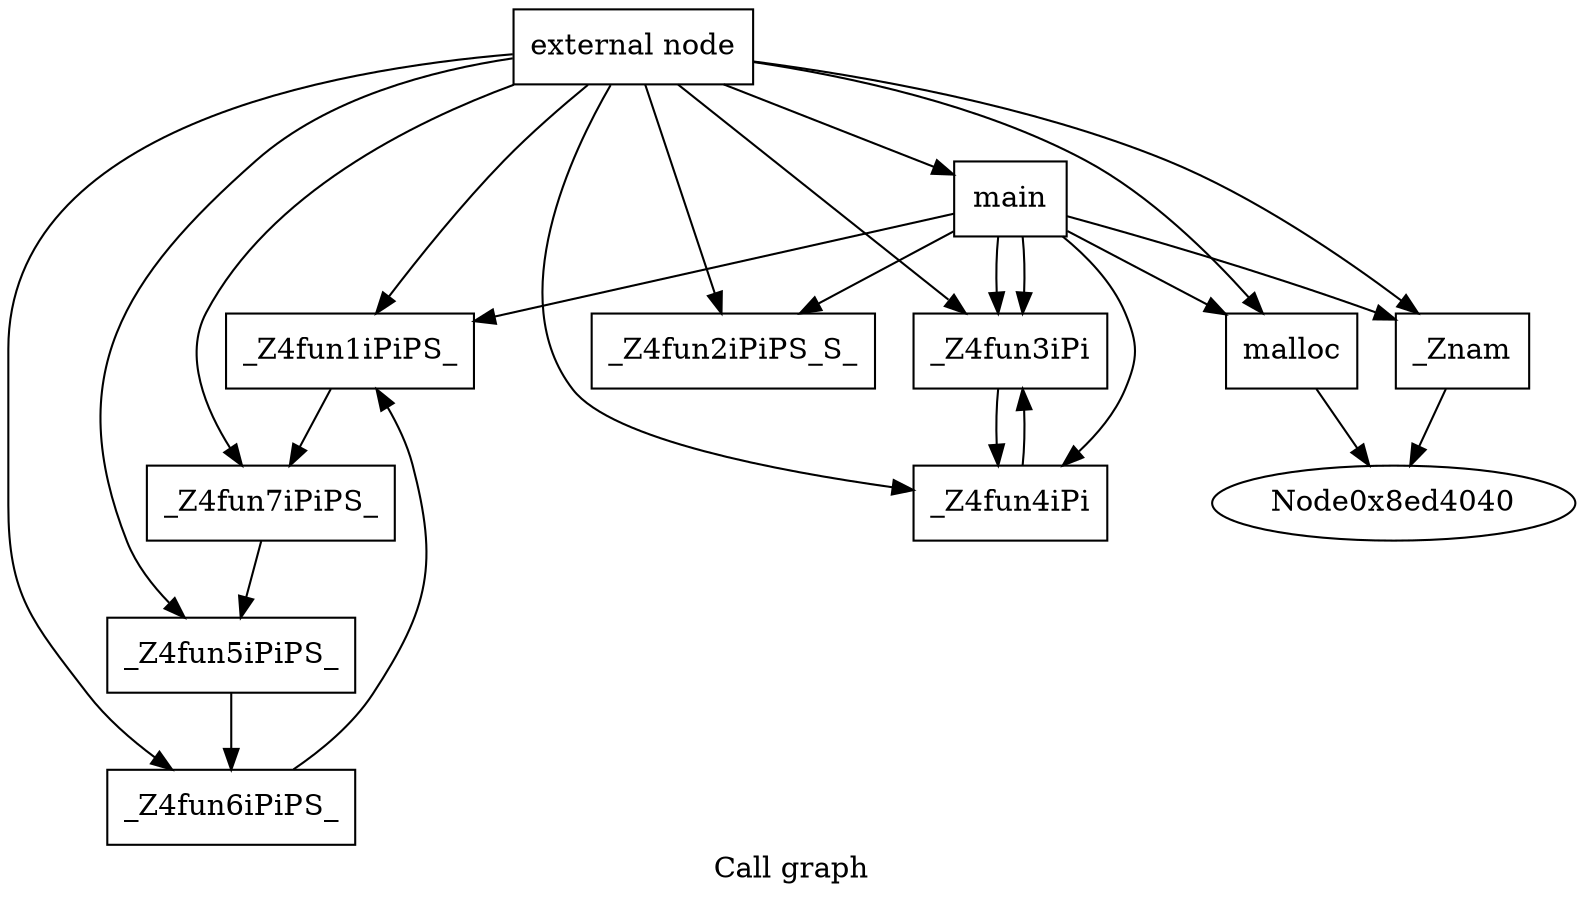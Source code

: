 digraph "Call graph" {
	label="Call graph";

	Node0x8ed4010 [shape=record,label="{external node}"];
	Node0x8ed4010 -> Node0x8ed40b0;
	Node0x8ed4010 -> Node0x8ed4150;
	Node0x8ed4010 -> Node0x8ed46c0;
	Node0x8ed4010 -> Node0x8ed47c0;
	Node0x8ed4010 -> Node0x8ed4830;
	Node0x8ed4010 -> Node0x8ed40e0;
	Node0x8ed4010 -> Node0x8ed49a0;
	Node0x8ed4010 -> Node0x8ed4a70;
	Node0x8ed4010 -> Node0x8ed4aa0;
	Node0x8ed4010 -> Node0x8ed4c70;
	Node0x8ed40b0 [shape=record,label="{_Z4fun1iPiPS_}"];
	Node0x8ed40b0 -> Node0x8ed4150;
	Node0x8ed4150 [shape=record,label="{_Z4fun7iPiPS_}"];
	Node0x8ed4150 -> Node0x8ed40e0;
	Node0x8ed40e0 [shape=record,label="{_Z4fun5iPiPS_}"];
	Node0x8ed40e0 -> Node0x8ed49a0;
	Node0x8ed46c0 [shape=record,label="{_Z4fun2iPiPS_S_}"];
	Node0x8ed47c0 [shape=record,label="{_Z4fun3iPi}"];
	Node0x8ed47c0 -> Node0x8ed4830;
	Node0x8ed4830 [shape=record,label="{_Z4fun4iPi}"];
	Node0x8ed4830 -> Node0x8ed47c0;
	Node0x8ed49a0 [shape=record,label="{_Z4fun6iPiPS_}"];
	Node0x8ed49a0 -> Node0x8ed40b0;
	Node0x8ed4a70 [shape=record,label="{main}"];
	Node0x8ed4a70 -> Node0x8ed40b0;
	Node0x8ed4a70 -> Node0x8ed46c0;
	Node0x8ed4a70 -> Node0x8ed47c0;
	Node0x8ed4a70 -> Node0x8ed4830;
	Node0x8ed4a70 -> Node0x8ed47c0;
	Node0x8ed4a70 -> Node0x8ed4aa0;
	Node0x8ed4a70 -> Node0x8ed4c70;
	Node0x8ed4aa0 [shape=record,label="{malloc}"];
	Node0x8ed4aa0 -> Node0x8ed4040;
	Node0x8ed4c70 [shape=record,label="{_Znam}"];
	Node0x8ed4c70 -> Node0x8ed4040;
}
